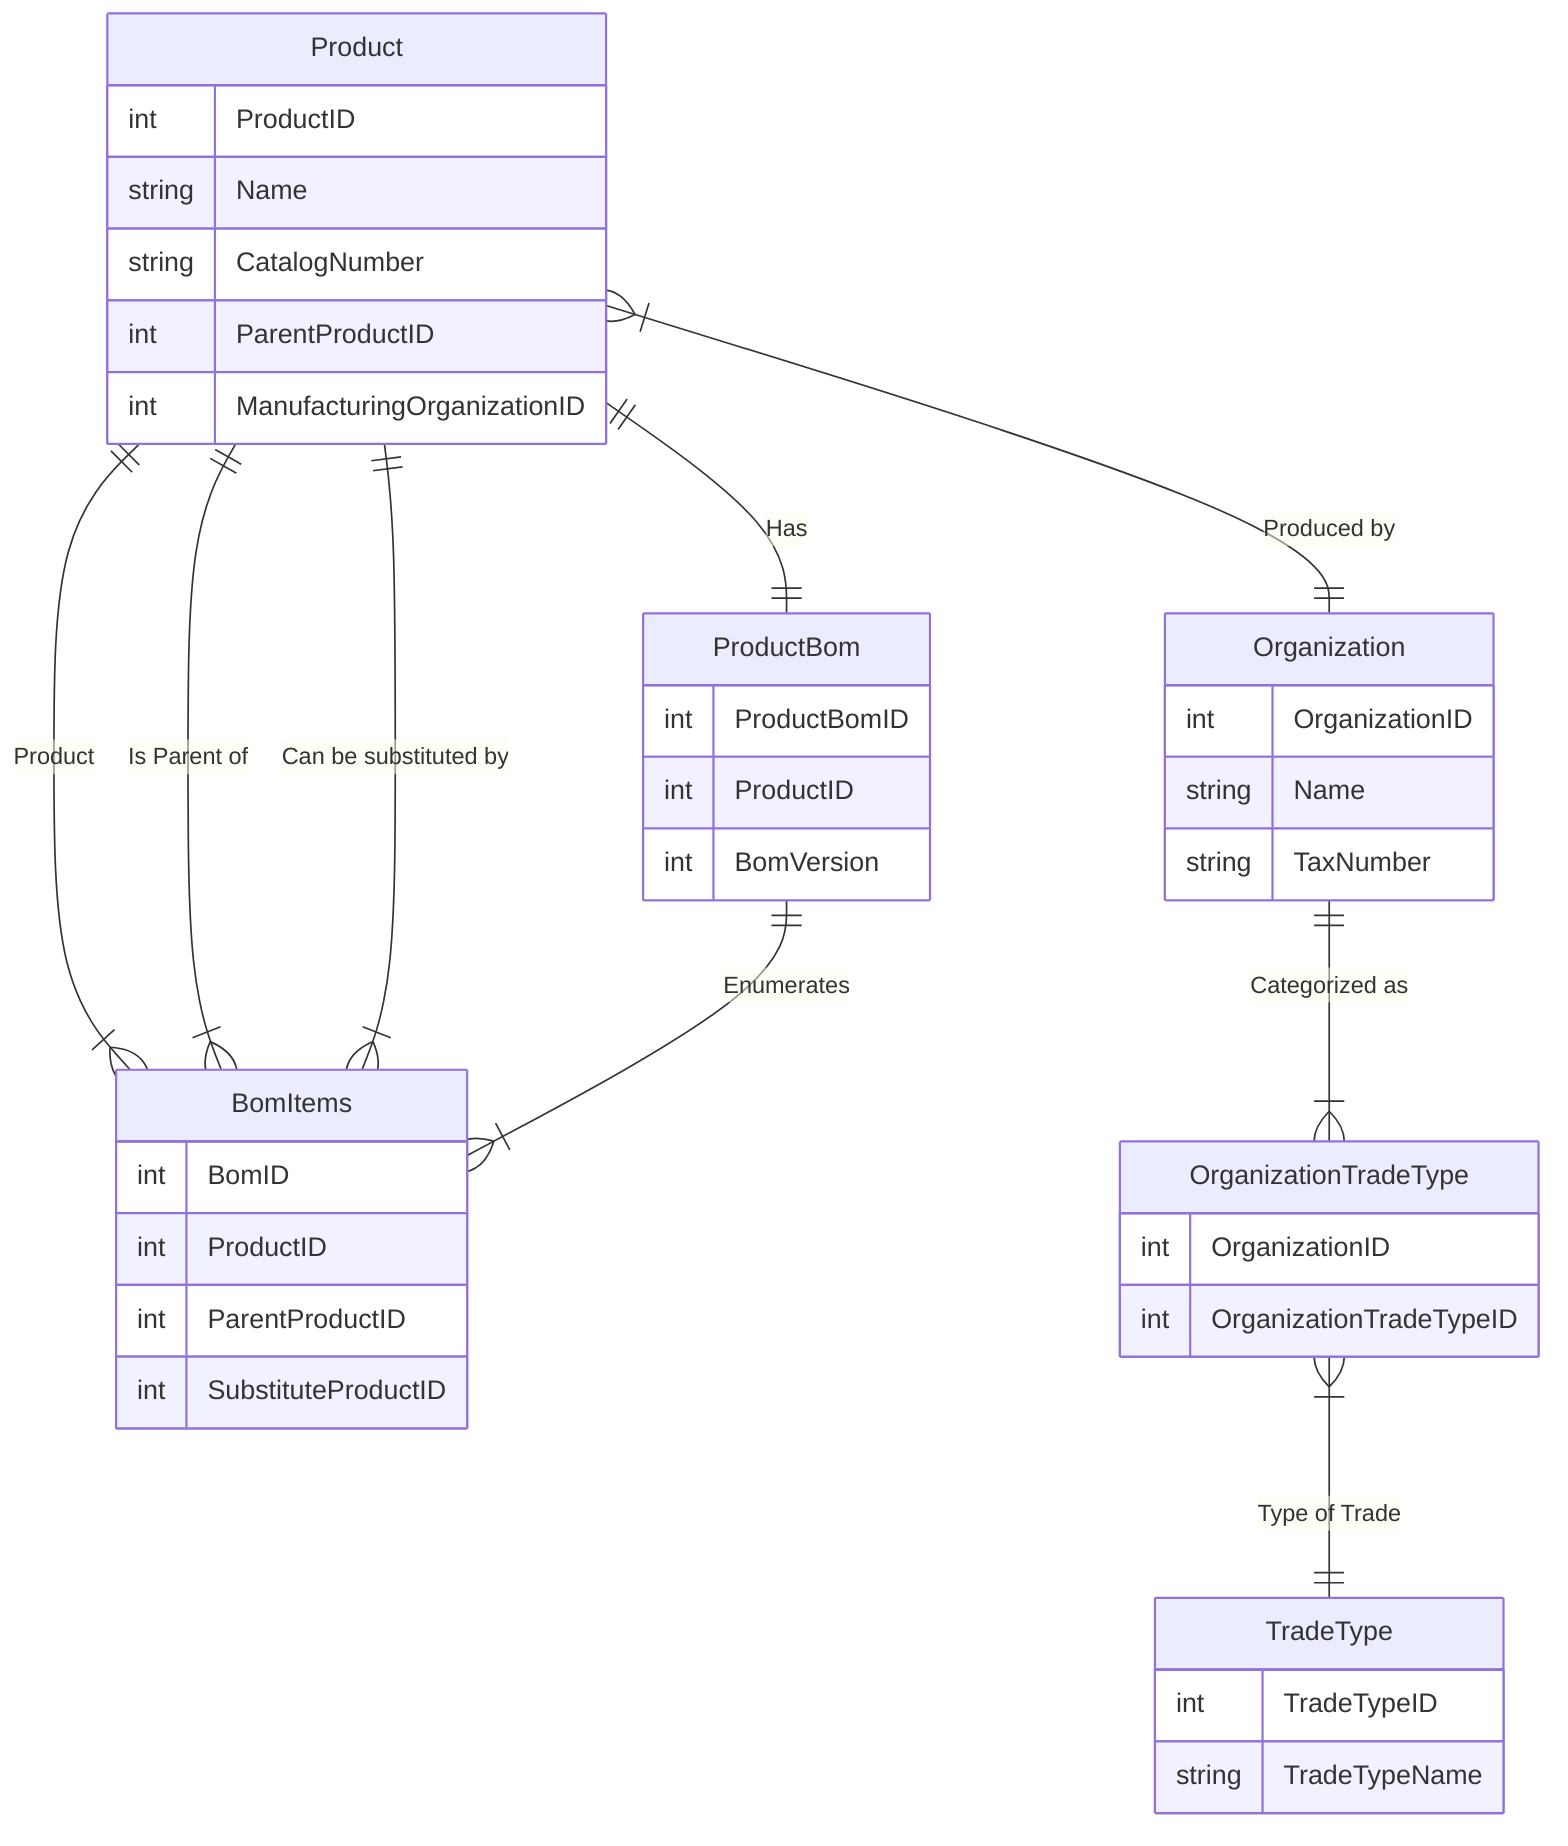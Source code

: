 erDiagram

    Product {
        int ProductID
        string Name
        string CatalogNumber
        int ParentProductID
        int ManufacturingOrganizationID
    }

    ProductBom{
        int ProductBomID
        int ProductID
        int BomVersion
    }

    BomItems{
        int BomID
        int ProductID
        int ParentProductID
        int SubstituteProductID                
    }

    Organization {
        int OrganizationID
        string Name
        string TaxNumber
    }

    OrganizationTradeType {
        int OrganizationID
        int OrganizationTradeTypeID
    }

    TradeType {
        int TradeTypeID
        string TradeTypeName
    }

    Product ||--|| ProductBom : "Has"
    Product ||--|{ BomItems : "Product" 
    Product ||--|{ BomItems : "Is Parent of" 
    Product ||--|{ BomItems : "Can be substituted by" 
    ProductBom ||--|{ BomItems : "Enumerates" 
    Product }|--|| Organization : "Produced by"
    Organization ||--|{ OrganizationTradeType : "Categorized as"
    OrganizationTradeType }|--|| TradeType : "Type of Trade"